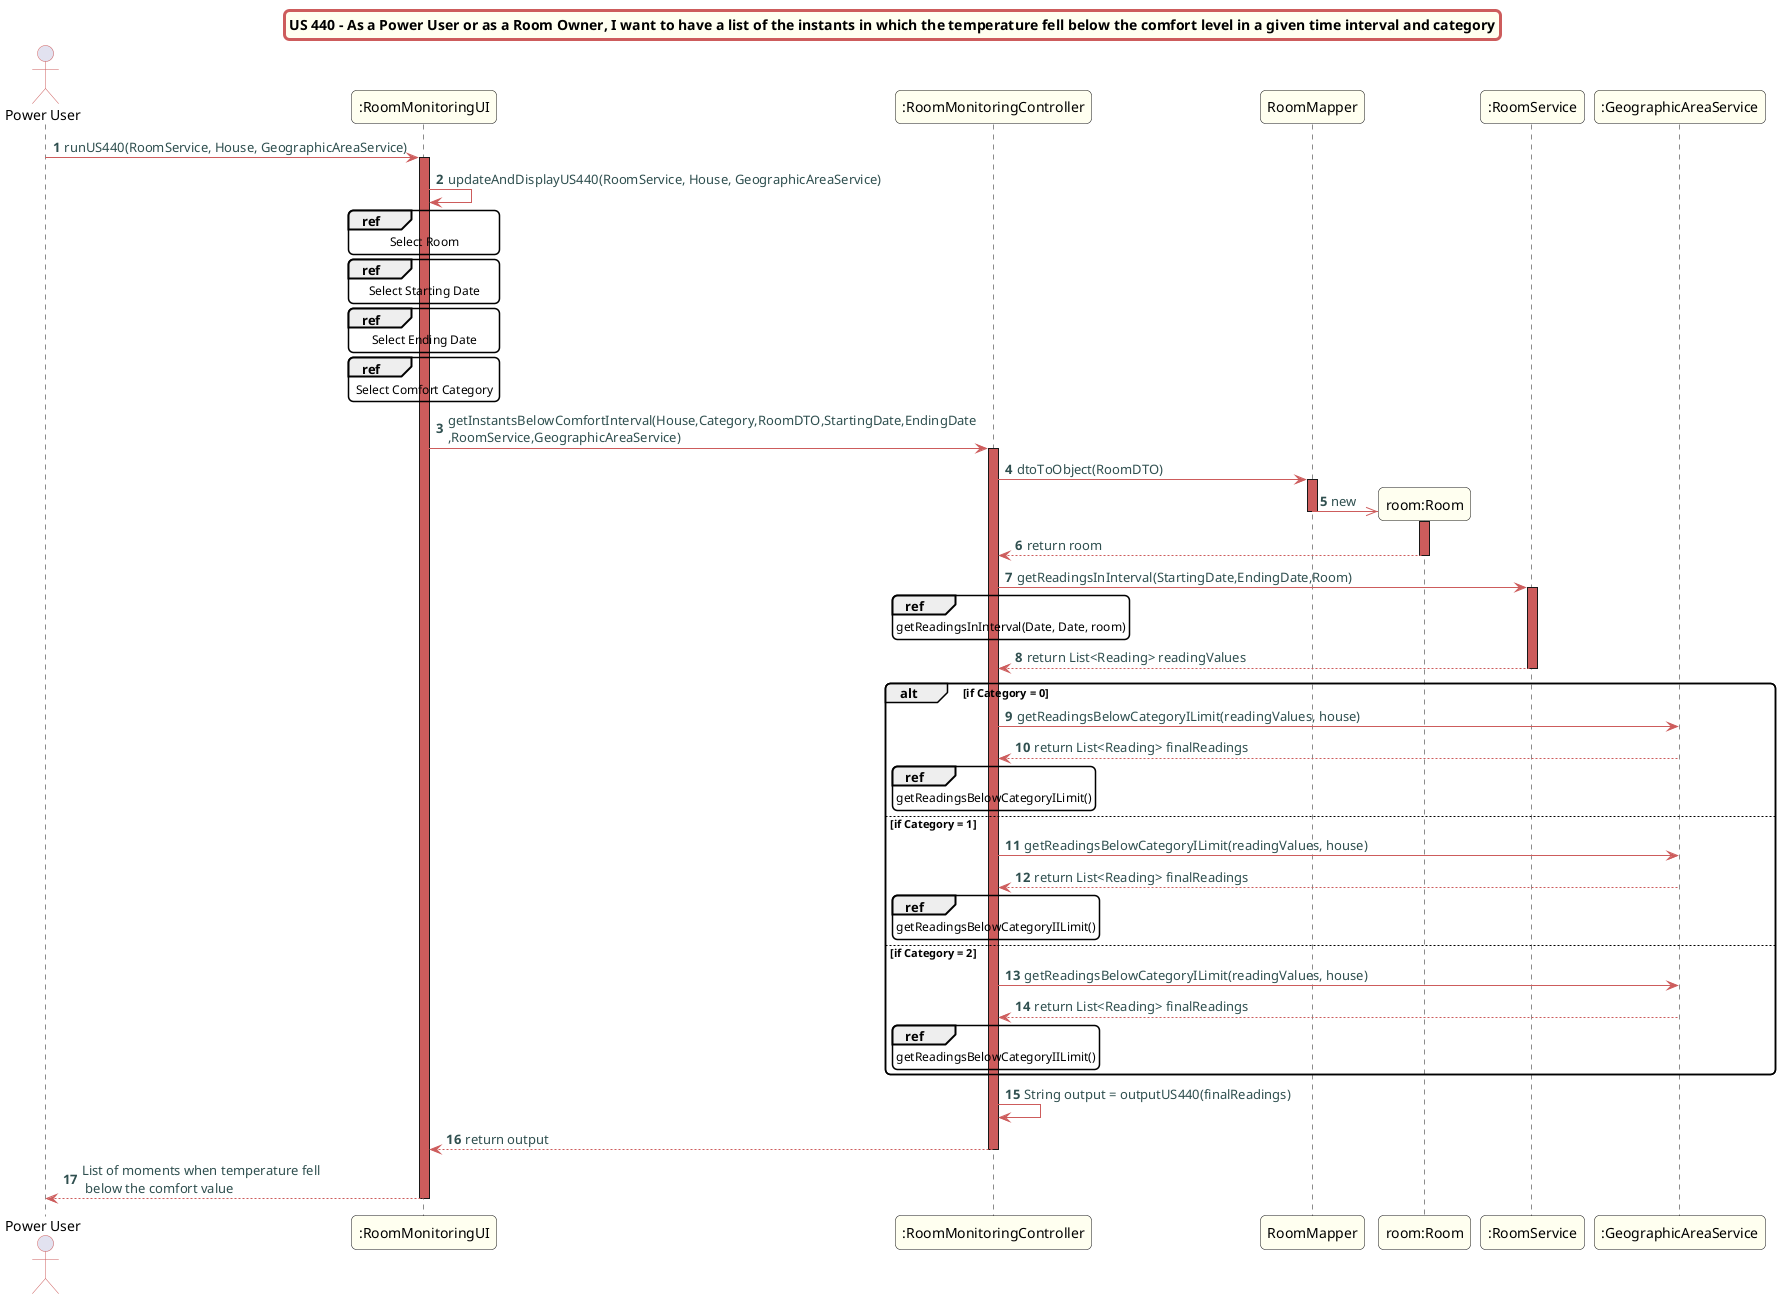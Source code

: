 @startuml
skinparam titleBorderRoundCorner 10
skinparam titleBorderThickness 3
skinparam titleBorderColor indianred
skinparam titleBackgroundColor ivory
skinparam FontName quicksand

skinparam actor {
 	BorderColor indianred
 	}

 skinparam sequence {
 	LifeLineBackgroundColor indianred
 	ParticipantBackgroundColor ivory
 }

 skinparam roundcorner 10

 skinparam component {
   arrowThickness 1
   ArrowFontName Verdana
   ArrowColor indianred
   ArrowFontColor darkslategrey
 }
title US 440 - As a Power User or as a Room Owner, I want to have a list of the instants in which the temperature fell below the comfort level in a given time interval and category
autonumber
actor "Power User"
"Power User" -> ":RoomMonitoringUI": runUS440(RoomService, House, GeographicAreaService)
activate ":RoomMonitoringUI"
":RoomMonitoringUI" -> ":RoomMonitoringUI" : updateAndDisplayUS440(RoomService, House, GeographicAreaService)
ref over ":RoomMonitoringUI"
Select Room
end ref
ref over ":RoomMonitoringUI"
Select Starting Date
end ref
ref over ":RoomMonitoringUI"
Select Ending Date
end ref
ref over ":RoomMonitoringUI"
Select Comfort Category
end ref
":RoomMonitoringUI" -> ":RoomMonitoringController": getInstantsBelowComfortInterval(House,Category,RoomDTO,StartingDate,EndingDate\n,RoomService,GeographicAreaService)
activate ":RoomMonitoringController"
":RoomMonitoringController" -> RoomMapper: dtoToObject(RoomDTO)
create "room:Room"
activate RoomMapper
RoomMapper ->> "room:Room": new
deactivate RoomMapper
activate "room:Room"
"room:Room" --> ":RoomMonitoringController": return room
deactivate "room:Room"
":RoomMonitoringController" -> ":RoomService": getReadingsInInterval(StartingDate,EndingDate,Room)
ref over ":RoomMonitoringController"
getReadingsInInterval(Date, Date, room)
end ref
activate ":RoomService"
":RoomService" --> ":RoomMonitoringController": return List<Reading> readingValues
deactivate ":RoomService"

alt if Category = 0
":RoomMonitoringController" -> ":GeographicAreaService": getReadingsBelowCategoryILimit(readingValues, house)
":GeographicAreaService" --> ":RoomMonitoringController": return List<Reading> finalReadings
ref over ":RoomMonitoringController"
getReadingsBelowCategoryILimit()
end ref
else if Category = 1
":RoomMonitoringController" -> ":GeographicAreaService": getReadingsBelowCategoryILimit(readingValues, house)
":GeographicAreaService" --> ":RoomMonitoringController": return List<Reading> finalReadings
ref over ":RoomMonitoringController"
getReadingsBelowCategoryIILimit()
end ref
else if Category = 2
":RoomMonitoringController" -> ":GeographicAreaService": getReadingsBelowCategoryILimit(readingValues, house)
":GeographicAreaService" --> ":RoomMonitoringController": return List<Reading> finalReadings
ref over ":RoomMonitoringController"
getReadingsBelowCategoryIILimit()
end ref
end
":RoomMonitoringController" -> ":RoomMonitoringController": String output = outputUS440(finalReadings)
":RoomMonitoringController" --> ":RoomMonitoringUI": return output
deactivate ":RoomMonitoringController"
":RoomMonitoringUI" --> "Power User": List of moments when temperature fell \n below the comfort value
deactivate ":RoomMonitoringUI"
@enduml